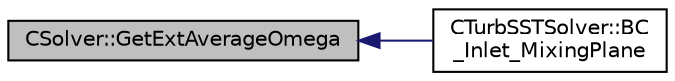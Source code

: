 digraph "CSolver::GetExtAverageOmega"
{
  edge [fontname="Helvetica",fontsize="10",labelfontname="Helvetica",labelfontsize="10"];
  node [fontname="Helvetica",fontsize="10",shape=record];
  rankdir="LR";
  Node1456 [label="CSolver::GetExtAverageOmega",height=0.2,width=0.4,color="black", fillcolor="grey75", style="filled", fontcolor="black"];
  Node1456 -> Node1457 [dir="back",color="midnightblue",fontsize="10",style="solid",fontname="Helvetica"];
  Node1457 [label="CTurbSSTSolver::BC\l_Inlet_MixingPlane",height=0.2,width=0.4,color="black", fillcolor="white", style="filled",URL="$class_c_turb_s_s_t_solver.html#a76eebd24fcfc25255c3089f2b1a9acbd",tooltip="Impose the inlet boundary condition. "];
}
